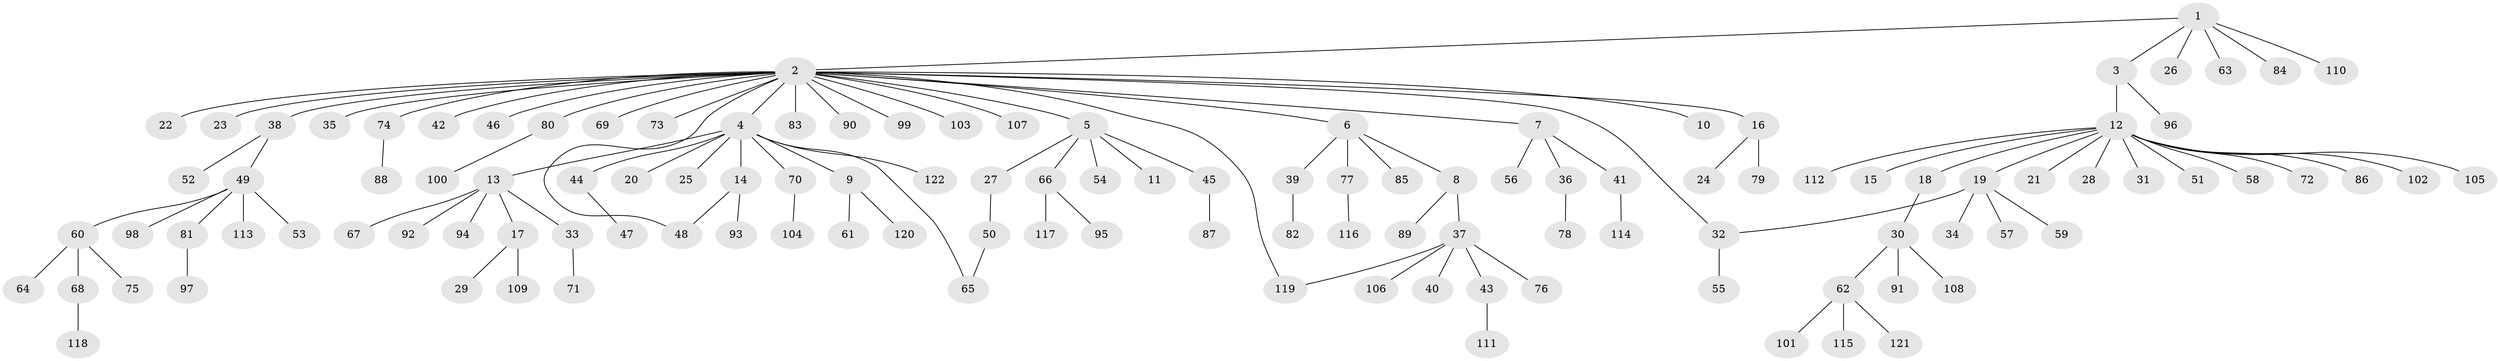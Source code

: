 // coarse degree distribution, {5: 0.041666666666666664, 24: 0.010416666666666666, 3: 0.052083333333333336, 9: 0.010416666666666666, 2: 0.125, 1: 0.6979166666666666, 13: 0.010416666666666666, 6: 0.03125, 4: 0.020833333333333332}
// Generated by graph-tools (version 1.1) at 2025/41/03/06/25 10:41:51]
// undirected, 122 vertices, 125 edges
graph export_dot {
graph [start="1"]
  node [color=gray90,style=filled];
  1;
  2;
  3;
  4;
  5;
  6;
  7;
  8;
  9;
  10;
  11;
  12;
  13;
  14;
  15;
  16;
  17;
  18;
  19;
  20;
  21;
  22;
  23;
  24;
  25;
  26;
  27;
  28;
  29;
  30;
  31;
  32;
  33;
  34;
  35;
  36;
  37;
  38;
  39;
  40;
  41;
  42;
  43;
  44;
  45;
  46;
  47;
  48;
  49;
  50;
  51;
  52;
  53;
  54;
  55;
  56;
  57;
  58;
  59;
  60;
  61;
  62;
  63;
  64;
  65;
  66;
  67;
  68;
  69;
  70;
  71;
  72;
  73;
  74;
  75;
  76;
  77;
  78;
  79;
  80;
  81;
  82;
  83;
  84;
  85;
  86;
  87;
  88;
  89;
  90;
  91;
  92;
  93;
  94;
  95;
  96;
  97;
  98;
  99;
  100;
  101;
  102;
  103;
  104;
  105;
  106;
  107;
  108;
  109;
  110;
  111;
  112;
  113;
  114;
  115;
  116;
  117;
  118;
  119;
  120;
  121;
  122;
  1 -- 2;
  1 -- 3;
  1 -- 26;
  1 -- 63;
  1 -- 84;
  1 -- 110;
  2 -- 4;
  2 -- 5;
  2 -- 6;
  2 -- 7;
  2 -- 10;
  2 -- 16;
  2 -- 22;
  2 -- 23;
  2 -- 32;
  2 -- 35;
  2 -- 38;
  2 -- 42;
  2 -- 46;
  2 -- 48;
  2 -- 69;
  2 -- 73;
  2 -- 74;
  2 -- 80;
  2 -- 83;
  2 -- 90;
  2 -- 99;
  2 -- 103;
  2 -- 107;
  2 -- 119;
  3 -- 12;
  3 -- 96;
  4 -- 9;
  4 -- 13;
  4 -- 14;
  4 -- 20;
  4 -- 25;
  4 -- 44;
  4 -- 65;
  4 -- 70;
  4 -- 122;
  5 -- 11;
  5 -- 27;
  5 -- 45;
  5 -- 54;
  5 -- 66;
  6 -- 8;
  6 -- 39;
  6 -- 77;
  6 -- 85;
  7 -- 36;
  7 -- 41;
  7 -- 56;
  8 -- 37;
  8 -- 89;
  9 -- 61;
  9 -- 120;
  12 -- 15;
  12 -- 18;
  12 -- 19;
  12 -- 21;
  12 -- 28;
  12 -- 31;
  12 -- 51;
  12 -- 58;
  12 -- 72;
  12 -- 86;
  12 -- 102;
  12 -- 105;
  12 -- 112;
  13 -- 17;
  13 -- 33;
  13 -- 67;
  13 -- 92;
  13 -- 94;
  14 -- 48;
  14 -- 93;
  16 -- 24;
  16 -- 79;
  17 -- 29;
  17 -- 109;
  18 -- 30;
  19 -- 32;
  19 -- 34;
  19 -- 57;
  19 -- 59;
  27 -- 50;
  30 -- 62;
  30 -- 91;
  30 -- 108;
  32 -- 55;
  33 -- 71;
  36 -- 78;
  37 -- 40;
  37 -- 43;
  37 -- 76;
  37 -- 106;
  37 -- 119;
  38 -- 49;
  38 -- 52;
  39 -- 82;
  41 -- 114;
  43 -- 111;
  44 -- 47;
  45 -- 87;
  49 -- 53;
  49 -- 60;
  49 -- 81;
  49 -- 98;
  49 -- 113;
  50 -- 65;
  60 -- 64;
  60 -- 68;
  60 -- 75;
  62 -- 101;
  62 -- 115;
  62 -- 121;
  66 -- 95;
  66 -- 117;
  68 -- 118;
  70 -- 104;
  74 -- 88;
  77 -- 116;
  80 -- 100;
  81 -- 97;
}

